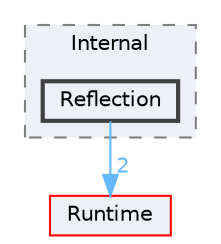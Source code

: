 digraph "Reflection"
{
 // INTERACTIVE_SVG=YES
 // LATEX_PDF_SIZE
  bgcolor="transparent";
  edge [fontname=Helvetica,fontsize=10,labelfontname=Helvetica,labelfontsize=10];
  node [fontname=Helvetica,fontsize=10,shape=box,height=0.2,width=0.4];
  compound=true
  subgraph clusterdir_ebf67a10b86c6878f3748e0350738c80 {
    graph [ bgcolor="#edf0f7", pencolor="grey50", label="Internal", fontname=Helvetica,fontsize=10 style="filled,dashed", URL="dir_ebf67a10b86c6878f3748e0350738c80.html",tooltip=""]
  dir_14650efed32e4534d57bad4d3be049cf [label="Reflection", fillcolor="#edf0f7", color="grey25", style="filled,bold", URL="dir_14650efed32e4534d57bad4d3be049cf.html",tooltip=""];
  }
  dir_7536b172fbd480bfd146a1b1acd6856b [label="Runtime", fillcolor="#edf0f7", color="red", style="filled", URL="dir_7536b172fbd480bfd146a1b1acd6856b.html",tooltip=""];
  dir_14650efed32e4534d57bad4d3be049cf->dir_7536b172fbd480bfd146a1b1acd6856b [headlabel="2", labeldistance=1.5 headhref="dir_000955_000984.html" href="dir_000955_000984.html" color="steelblue1" fontcolor="steelblue1"];
}
